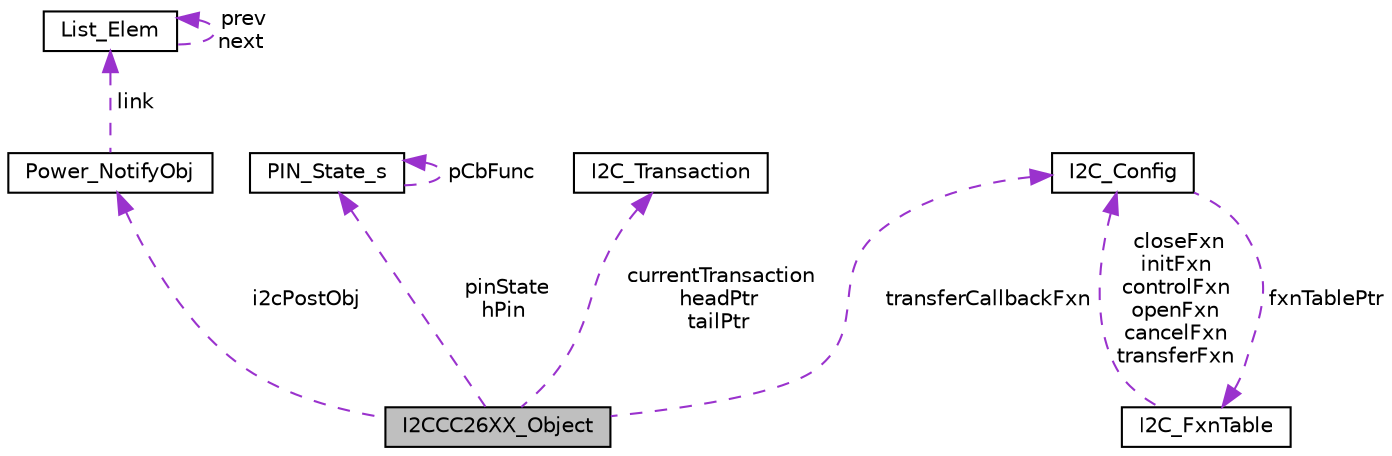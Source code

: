 digraph "I2CCC26XX_Object"
{
  edge [fontname="Helvetica",fontsize="10",labelfontname="Helvetica",labelfontsize="10"];
  node [fontname="Helvetica",fontsize="10",shape=record];
  Node1 [label="I2CCC26XX_Object",height=0.2,width=0.4,color="black", fillcolor="grey75", style="filled", fontcolor="black"];
  Node2 -> Node1 [dir="back",color="darkorchid3",fontsize="10",style="dashed",label=" i2cPostObj" ,fontname="Helvetica"];
  Node2 [label="Power_NotifyObj",height=0.2,width=0.4,color="black", fillcolor="white", style="filled",URL="$struct_power___notify_obj.html",tooltip="Power notify object structure. "];
  Node3 -> Node2 [dir="back",color="darkorchid3",fontsize="10",style="dashed",label=" link" ,fontname="Helvetica"];
  Node3 [label="List_Elem",height=0.2,width=0.4,color="black", fillcolor="white", style="filled",URL="$struct_list___elem.html"];
  Node3 -> Node3 [dir="back",color="darkorchid3",fontsize="10",style="dashed",label=" prev\nnext" ,fontname="Helvetica"];
  Node4 -> Node1 [dir="back",color="darkorchid3",fontsize="10",style="dashed",label=" pinState\nhPin" ,fontname="Helvetica"];
  Node4 [label="PIN_State_s",height=0.2,width=0.4,color="black", fillcolor="white", style="filled",URL="$struct_p_i_n___state__s.html",tooltip="underlying data structure for type PIN_State "];
  Node4 -> Node4 [dir="back",color="darkorchid3",fontsize="10",style="dashed",label=" pCbFunc" ,fontname="Helvetica"];
  Node5 -> Node1 [dir="back",color="darkorchid3",fontsize="10",style="dashed",label=" currentTransaction\nheadPtr\ntailPtr" ,fontname="Helvetica"];
  Node5 [label="I2C_Transaction",height=0.2,width=0.4,color="black", fillcolor="white", style="filled",URL="$struct_i2_c___transaction.html",tooltip="I2C transaction. "];
  Node6 -> Node1 [dir="back",color="darkorchid3",fontsize="10",style="dashed",label=" transferCallbackFxn" ,fontname="Helvetica"];
  Node6 [label="I2C_Config",height=0.2,width=0.4,color="black", fillcolor="white", style="filled",URL="$struct_i2_c___config.html",tooltip="I2C global configuration. "];
  Node7 -> Node6 [dir="back",color="darkorchid3",fontsize="10",style="dashed",label=" fxnTablePtr" ,fontname="Helvetica"];
  Node7 [label="I2C_FxnTable",height=0.2,width=0.4,color="black", fillcolor="white", style="filled",URL="$struct_i2_c___fxn_table.html",tooltip="The definition of an I2C function table that contains the required set of functions to control a spec..."];
  Node6 -> Node7 [dir="back",color="darkorchid3",fontsize="10",style="dashed",label=" closeFxn\ninitFxn\ncontrolFxn\nopenFxn\ncancelFxn\ntransferFxn" ,fontname="Helvetica"];
}
